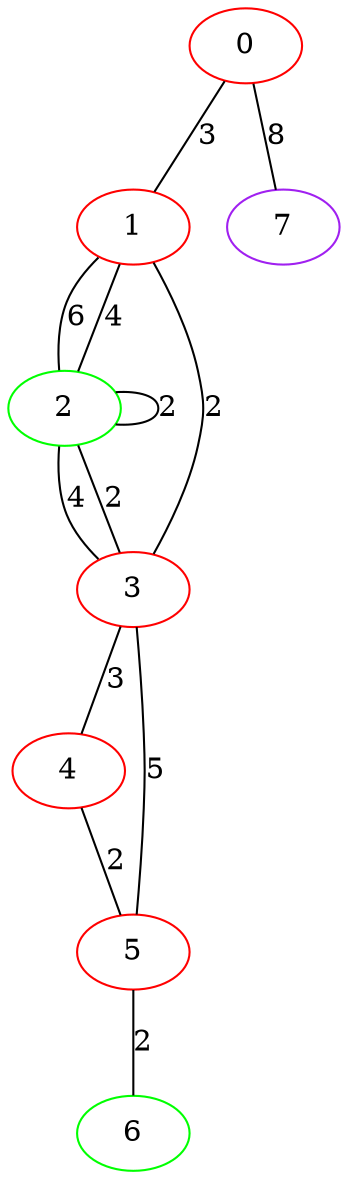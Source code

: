 graph "" {
0 [color=red, weight=1];
1 [color=red, weight=1];
2 [color=green, weight=2];
3 [color=red, weight=1];
4 [color=red, weight=1];
5 [color=red, weight=1];
6 [color=green, weight=2];
7 [color=purple, weight=4];
0 -- 1  [key=0, label=3];
0 -- 7  [key=0, label=8];
1 -- 2  [key=0, label=6];
1 -- 2  [key=1, label=4];
1 -- 3  [key=0, label=2];
2 -- 2  [key=0, label=2];
2 -- 3  [key=0, label=4];
2 -- 3  [key=1, label=2];
3 -- 4  [key=0, label=3];
3 -- 5  [key=0, label=5];
4 -- 5  [key=0, label=2];
5 -- 6  [key=0, label=2];
}
